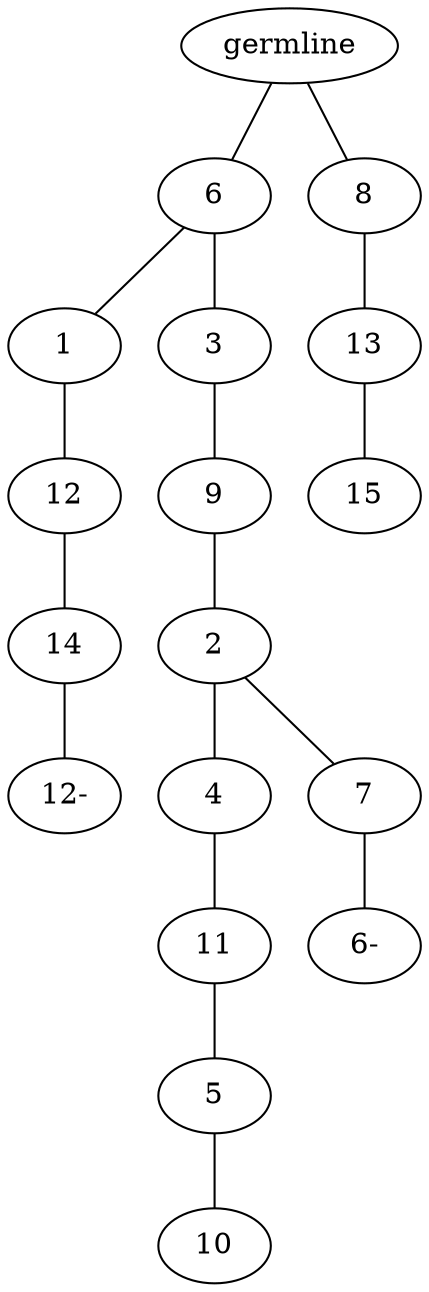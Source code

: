 graph tree {
    "140019480094896" [label="germline"];
    "140019480048064" [label="6"];
    "140019480049984" [label="1"];
    "140019480051568" [label="12"];
    "140019480158464" [label="14"];
    "140019480094992" [label="12-"];
    "140019480050032" [label="3"];
    "140019480048736" [label="9"];
    "140019480050176" [label="2"];
    "140019480050464" [label="4"];
    "140019480050800" [label="11"];
    "140019480051088" [label="5"];
    "140019480051376" [label="10"];
    "140019480051328" [label="7"];
    "140019480050512" [label="6-"];
    "140019480050608" [label="8"];
    "140019480049216" [label="13"];
    "140019480050368" [label="15"];
    "140019480094896" -- "140019480048064";
    "140019480094896" -- "140019480050608";
    "140019480048064" -- "140019480049984";
    "140019480048064" -- "140019480050032";
    "140019480049984" -- "140019480051568";
    "140019480051568" -- "140019480158464";
    "140019480158464" -- "140019480094992";
    "140019480050032" -- "140019480048736";
    "140019480048736" -- "140019480050176";
    "140019480050176" -- "140019480050464";
    "140019480050176" -- "140019480051328";
    "140019480050464" -- "140019480050800";
    "140019480050800" -- "140019480051088";
    "140019480051088" -- "140019480051376";
    "140019480051328" -- "140019480050512";
    "140019480050608" -- "140019480049216";
    "140019480049216" -- "140019480050368";
}

